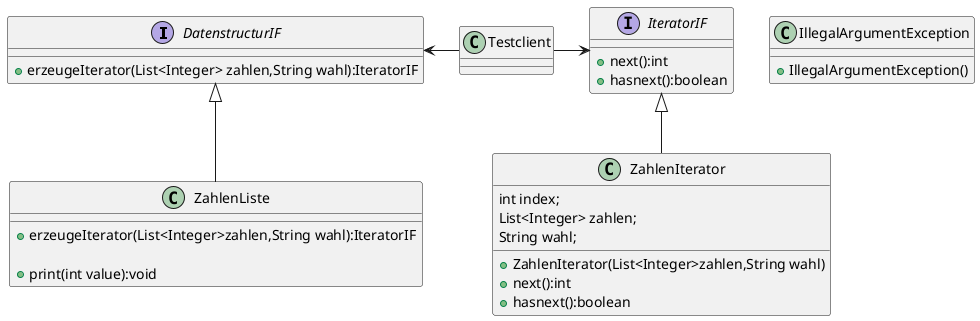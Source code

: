 @startuml
interface DatenstructurIF{

   +erzeugeIterator(List<Integer> zahlen,String wahl):IteratorIF
}

interface IteratorIF {

       +next():int
       +hasnext():boolean
}

class ZahlenListe{

     +erzeugeIterator(List<Integer>zahlen,String wahl):IteratorIF

     +print(int value):void
}

class ZahlenIterator{

      int index;
      List<Integer> zahlen;
      String wahl;

      +ZahlenIterator(List<Integer>zahlen,String wahl)
      +next():int
      +hasnext():boolean


}

class IllegalArgumentException{

  +IllegalArgumentException()

}

DatenstructurIF<|--ZahlenListe
IteratorIF<|--ZahlenIterator

DatenstructurIF<-Testclient
Testclient->IteratorIF



@enduml